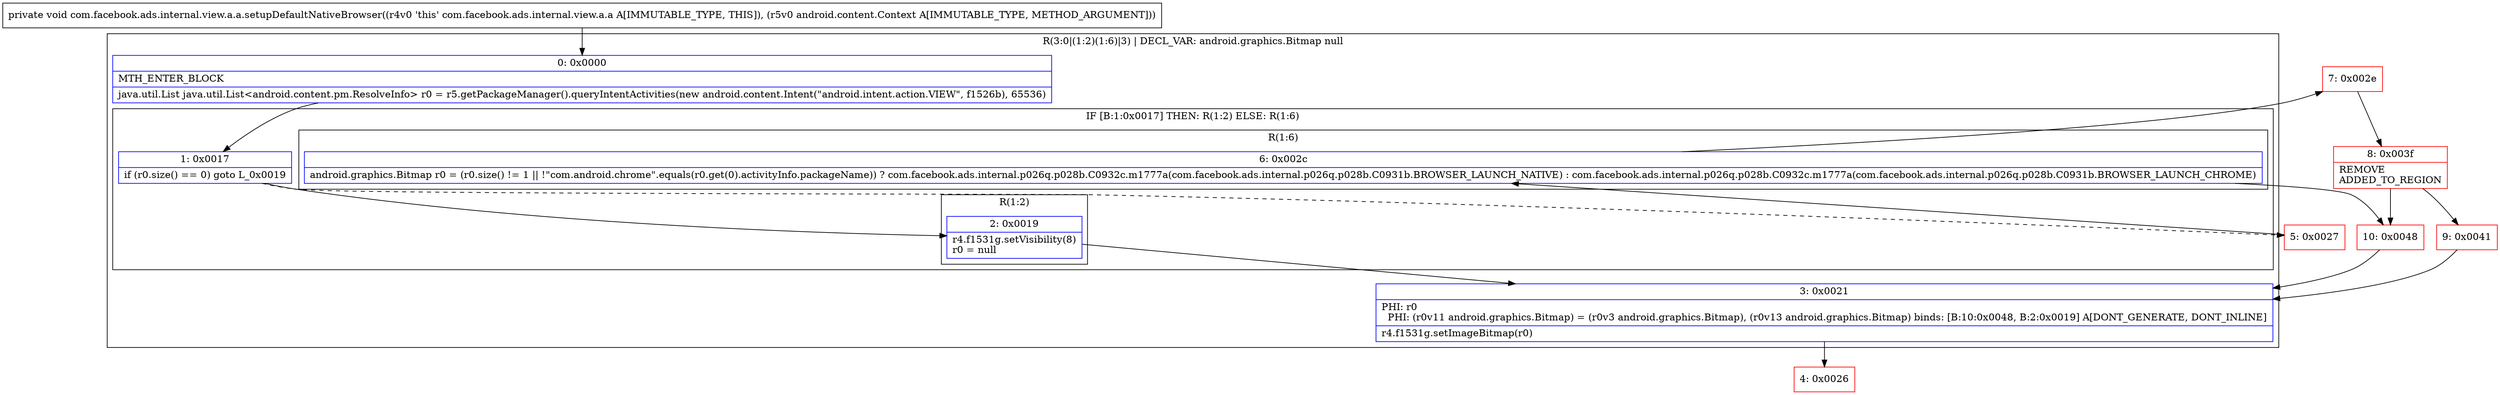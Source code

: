 digraph "CFG forcom.facebook.ads.internal.view.a.a.setupDefaultNativeBrowser(Landroid\/content\/Context;)V" {
subgraph cluster_Region_1063132800 {
label = "R(3:0|(1:2)(1:6)|3) | DECL_VAR: android.graphics.Bitmap null\l";
node [shape=record,color=blue];
Node_0 [shape=record,label="{0\:\ 0x0000|MTH_ENTER_BLOCK\l|java.util.List java.util.List\<android.content.pm.ResolveInfo\> r0 = r5.getPackageManager().queryIntentActivities(new android.content.Intent(\"android.intent.action.VIEW\", f1526b), 65536)\l}"];
subgraph cluster_IfRegion_1054546263 {
label = "IF [B:1:0x0017] THEN: R(1:2) ELSE: R(1:6)";
node [shape=record,color=blue];
Node_1 [shape=record,label="{1\:\ 0x0017|if (r0.size() == 0) goto L_0x0019\l}"];
subgraph cluster_Region_696987922 {
label = "R(1:2)";
node [shape=record,color=blue];
Node_2 [shape=record,label="{2\:\ 0x0019|r4.f1531g.setVisibility(8)\lr0 = null\l}"];
}
subgraph cluster_Region_1660103279 {
label = "R(1:6)";
node [shape=record,color=blue];
Node_6 [shape=record,label="{6\:\ 0x002c|android.graphics.Bitmap r0 = (r0.size() != 1 \|\| !\"com.android.chrome\".equals(r0.get(0).activityInfo.packageName)) ? com.facebook.ads.internal.p026q.p028b.C0932c.m1777a(com.facebook.ads.internal.p026q.p028b.C0931b.BROWSER_LAUNCH_NATIVE) : com.facebook.ads.internal.p026q.p028b.C0932c.m1777a(com.facebook.ads.internal.p026q.p028b.C0931b.BROWSER_LAUNCH_CHROME)\l}"];
}
}
Node_3 [shape=record,label="{3\:\ 0x0021|PHI: r0 \l  PHI: (r0v11 android.graphics.Bitmap) = (r0v3 android.graphics.Bitmap), (r0v13 android.graphics.Bitmap) binds: [B:10:0x0048, B:2:0x0019] A[DONT_GENERATE, DONT_INLINE]\l|r4.f1531g.setImageBitmap(r0)\l}"];
}
Node_4 [shape=record,color=red,label="{4\:\ 0x0026}"];
Node_5 [shape=record,color=red,label="{5\:\ 0x0027}"];
Node_7 [shape=record,color=red,label="{7\:\ 0x002e}"];
Node_8 [shape=record,color=red,label="{8\:\ 0x003f|REMOVE\lADDED_TO_REGION\l}"];
Node_9 [shape=record,color=red,label="{9\:\ 0x0041}"];
Node_10 [shape=record,color=red,label="{10\:\ 0x0048}"];
MethodNode[shape=record,label="{private void com.facebook.ads.internal.view.a.a.setupDefaultNativeBrowser((r4v0 'this' com.facebook.ads.internal.view.a.a A[IMMUTABLE_TYPE, THIS]), (r5v0 android.content.Context A[IMMUTABLE_TYPE, METHOD_ARGUMENT])) }"];
MethodNode -> Node_0;
Node_0 -> Node_1;
Node_1 -> Node_2;
Node_1 -> Node_5[style=dashed];
Node_2 -> Node_3;
Node_6 -> Node_7;
Node_6 -> Node_10;
Node_3 -> Node_4;
Node_5 -> Node_6;
Node_7 -> Node_8;
Node_8 -> Node_9;
Node_8 -> Node_10;
Node_9 -> Node_3;
Node_10 -> Node_3;
}

